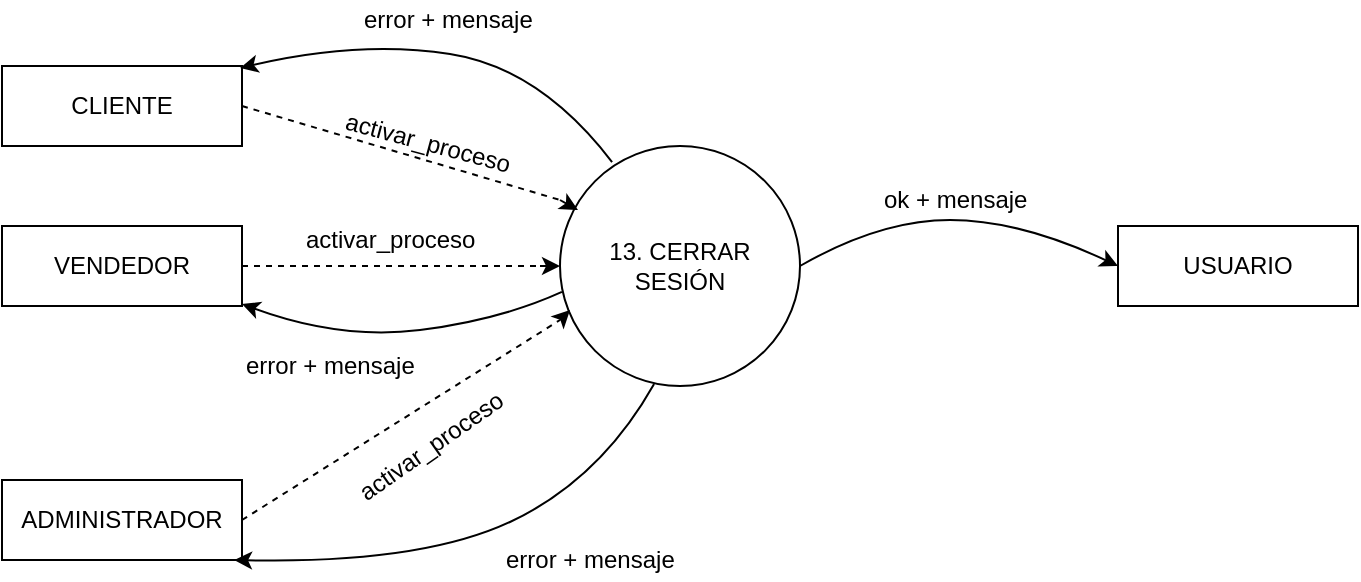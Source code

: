 <mxfile version="12.1.1" type="device" pages="1"><diagram id="Ux8ze5Yz-_6EQJssXwc4" name="Page-1"><mxGraphModel dx="1056" dy="623" grid="1" gridSize="10" guides="1" tooltips="1" connect="1" arrows="1" fold="1" page="1" pageScale="1" pageWidth="827" pageHeight="1169" math="0" shadow="0"><root><mxCell id="0"/><mxCell id="1" parent="0"/><mxCell id="jWYEItGnxgDNFcLnIuQC-2" value="13. CERRAR SESIÓN" style="ellipse;whiteSpace=wrap;html=1;aspect=fixed;" parent="1" vertex="1"><mxGeometry x="330" y="183" width="120" height="120" as="geometry"/></mxCell><mxCell id="jWYEItGnxgDNFcLnIuQC-3" value="CLIENTE" style="rounded=0;whiteSpace=wrap;html=1;" parent="1" vertex="1"><mxGeometry x="51" y="143" width="120" height="40" as="geometry"/></mxCell><mxCell id="GZ9Avu8qgIeDrU4DnCnH-1" value="VENDEDOR" style="rounded=0;whiteSpace=wrap;html=1;" vertex="1" parent="1"><mxGeometry x="51" y="223" width="120" height="40" as="geometry"/></mxCell><mxCell id="GZ9Avu8qgIeDrU4DnCnH-4" value="ADMINISTRADOR" style="rounded=0;whiteSpace=wrap;html=1;" vertex="1" parent="1"><mxGeometry x="51" y="350" width="120" height="40" as="geometry"/></mxCell><mxCell id="GZ9Avu8qgIeDrU4DnCnH-6" value="" style="endArrow=none;dashed=1;html=1;exitX=1;exitY=0.5;exitDx=0;exitDy=0;" edge="1" parent="1" source="GZ9Avu8qgIeDrU4DnCnH-1"><mxGeometry width="50" height="50" relative="1" as="geometry"><mxPoint x="50" y="410" as="sourcePoint"/><mxPoint x="320" y="243" as="targetPoint"/></mxGeometry></mxCell><mxCell id="GZ9Avu8qgIeDrU4DnCnH-7" value="" style="endArrow=none;dashed=1;html=1;exitX=1;exitY=0.5;exitDx=0;exitDy=0;" edge="1" parent="1" source="jWYEItGnxgDNFcLnIuQC-3"><mxGeometry width="50" height="50" relative="1" as="geometry"><mxPoint x="181" y="253" as="sourcePoint"/><mxPoint x="330" y="210" as="targetPoint"/></mxGeometry></mxCell><mxCell id="GZ9Avu8qgIeDrU4DnCnH-8" value="" style="endArrow=none;dashed=1;html=1;exitX=1;exitY=0.5;exitDx=0;exitDy=0;" edge="1" parent="1" source="GZ9Avu8qgIeDrU4DnCnH-4"><mxGeometry width="50" height="50" relative="1" as="geometry"><mxPoint x="181" y="173" as="sourcePoint"/><mxPoint x="330" y="270" as="targetPoint"/></mxGeometry></mxCell><mxCell id="GZ9Avu8qgIeDrU4DnCnH-9" value="" style="endArrow=classic;html=1;entryX=0.075;entryY=0.267;entryDx=0;entryDy=0;entryPerimeter=0;" edge="1" parent="1" target="jWYEItGnxgDNFcLnIuQC-2"><mxGeometry width="50" height="50" relative="1" as="geometry"><mxPoint x="330" y="210" as="sourcePoint"/><mxPoint x="100" y="360" as="targetPoint"/></mxGeometry></mxCell><mxCell id="GZ9Avu8qgIeDrU4DnCnH-10" value="" style="endArrow=classic;html=1;entryX=0;entryY=0.5;entryDx=0;entryDy=0;" edge="1" parent="1" target="jWYEItGnxgDNFcLnIuQC-2"><mxGeometry width="50" height="50" relative="1" as="geometry"><mxPoint x="320" y="243" as="sourcePoint"/><mxPoint x="120" y="450" as="targetPoint"/></mxGeometry></mxCell><mxCell id="GZ9Avu8qgIeDrU4DnCnH-13" value="" style="endArrow=classic;html=1;entryX=0.042;entryY=0.683;entryDx=0;entryDy=0;entryPerimeter=0;" edge="1" parent="1" target="jWYEItGnxgDNFcLnIuQC-2"><mxGeometry width="50" height="50" relative="1" as="geometry"><mxPoint x="330" y="270" as="sourcePoint"/><mxPoint x="330" y="273" as="targetPoint"/></mxGeometry></mxCell><mxCell id="GZ9Avu8qgIeDrU4DnCnH-14" value="USUARIO" style="rounded=0;whiteSpace=wrap;html=1;" vertex="1" parent="1"><mxGeometry x="609" y="223" width="120" height="40" as="geometry"/></mxCell><mxCell id="GZ9Avu8qgIeDrU4DnCnH-17" value="" style="curved=1;endArrow=classic;html=1;entryX=0;entryY=0.5;entryDx=0;entryDy=0;exitX=1;exitY=0.5;exitDx=0;exitDy=0;" edge="1" parent="1" source="jWYEItGnxgDNFcLnIuQC-2" target="GZ9Avu8qgIeDrU4DnCnH-14"><mxGeometry width="50" height="50" relative="1" as="geometry"><mxPoint x="50" y="410" as="sourcePoint"/><mxPoint x="100" y="360" as="targetPoint"/><Array as="points"><mxPoint x="490" y="220"/><mxPoint x="560" y="220"/></Array></mxGeometry></mxCell><mxCell id="GZ9Avu8qgIeDrU4DnCnH-18" value="ok + mensaje" style="text;html=1;resizable=0;points=[];autosize=1;align=left;verticalAlign=top;spacingTop=-4;" vertex="1" parent="1"><mxGeometry x="490" y="200" width="90" height="20" as="geometry"/></mxCell><mxCell id="GZ9Avu8qgIeDrU4DnCnH-19" value="" style="curved=1;endArrow=classic;html=1;exitX=0.217;exitY=0.067;exitDx=0;exitDy=0;exitPerimeter=0;entryX=0.992;entryY=0.025;entryDx=0;entryDy=0;entryPerimeter=0;" edge="1" parent="1" source="jWYEItGnxgDNFcLnIuQC-2" target="jWYEItGnxgDNFcLnIuQC-3"><mxGeometry width="50" height="50" relative="1" as="geometry"><mxPoint x="50" y="410" as="sourcePoint"/><mxPoint x="170" y="100" as="targetPoint"/><Array as="points"><mxPoint x="320" y="144"/><mxPoint x="230" y="130"/></Array></mxGeometry></mxCell><mxCell id="GZ9Avu8qgIeDrU4DnCnH-20" value="error + mensaje" style="text;html=1;resizable=0;points=[];autosize=1;align=left;verticalAlign=top;spacingTop=-4;" vertex="1" parent="1"><mxGeometry x="230" y="110" width="100" height="20" as="geometry"/></mxCell><mxCell id="GZ9Avu8qgIeDrU4DnCnH-21" value="" style="curved=1;endArrow=classic;html=1;exitX=0.008;exitY=0.608;exitDx=0;exitDy=0;exitPerimeter=0;entryX=1;entryY=0.975;entryDx=0;entryDy=0;entryPerimeter=0;" edge="1" parent="1" source="jWYEItGnxgDNFcLnIuQC-2" target="GZ9Avu8qgIeDrU4DnCnH-1"><mxGeometry width="50" height="50" relative="1" as="geometry"><mxPoint x="50" y="410" as="sourcePoint"/><mxPoint x="100" y="360" as="targetPoint"/><Array as="points"><mxPoint x="300" y="270"/><mxPoint x="220" y="280"/></Array></mxGeometry></mxCell><mxCell id="GZ9Avu8qgIeDrU4DnCnH-22" value="activar_proceso" style="text;html=1;resizable=0;points=[];autosize=1;align=left;verticalAlign=top;spacingTop=-4;rotation=325;" vertex="1" parent="1"><mxGeometry x="220" y="320" width="100" height="20" as="geometry"/></mxCell><mxCell id="GZ9Avu8qgIeDrU4DnCnH-23" value="activar_proceso" style="text;html=1;resizable=0;points=[];autosize=1;align=left;verticalAlign=top;spacingTop=-4;rotation=0;" vertex="1" parent="1"><mxGeometry x="200.5" y="220" width="100" height="20" as="geometry"/></mxCell><mxCell id="GZ9Avu8qgIeDrU4DnCnH-24" value="activar_proceso" style="text;html=1;resizable=0;points=[];autosize=1;align=left;verticalAlign=top;spacingTop=-4;rotation=15;" vertex="1" parent="1"><mxGeometry x="220" y="173" width="100" height="20" as="geometry"/></mxCell><mxCell id="GZ9Avu8qgIeDrU4DnCnH-25" value="" style="curved=1;endArrow=classic;html=1;exitX=0.392;exitY=0.992;exitDx=0;exitDy=0;exitPerimeter=0;entryX=0.967;entryY=1;entryDx=0;entryDy=0;entryPerimeter=0;" edge="1" parent="1" source="jWYEItGnxgDNFcLnIuQC-2" target="GZ9Avu8qgIeDrU4DnCnH-4"><mxGeometry width="50" height="50" relative="1" as="geometry"><mxPoint x="50" y="460" as="sourcePoint"/><mxPoint x="190" y="390" as="targetPoint"/><Array as="points"><mxPoint x="350" y="350"/><mxPoint x="260" y="392"/></Array></mxGeometry></mxCell><mxCell id="GZ9Avu8qgIeDrU4DnCnH-27" value="error + mensaje" style="text;html=1;resizable=0;points=[];autosize=1;align=left;verticalAlign=top;spacingTop=-4;" vertex="1" parent="1"><mxGeometry x="300.5" y="380" width="100" height="20" as="geometry"/></mxCell><mxCell id="GZ9Avu8qgIeDrU4DnCnH-28" value="error + mensaje" style="text;html=1;resizable=0;points=[];autosize=1;align=left;verticalAlign=top;spacingTop=-4;" vertex="1" parent="1"><mxGeometry x="171" y="283" width="100" height="20" as="geometry"/></mxCell></root></mxGraphModel></diagram></mxfile>